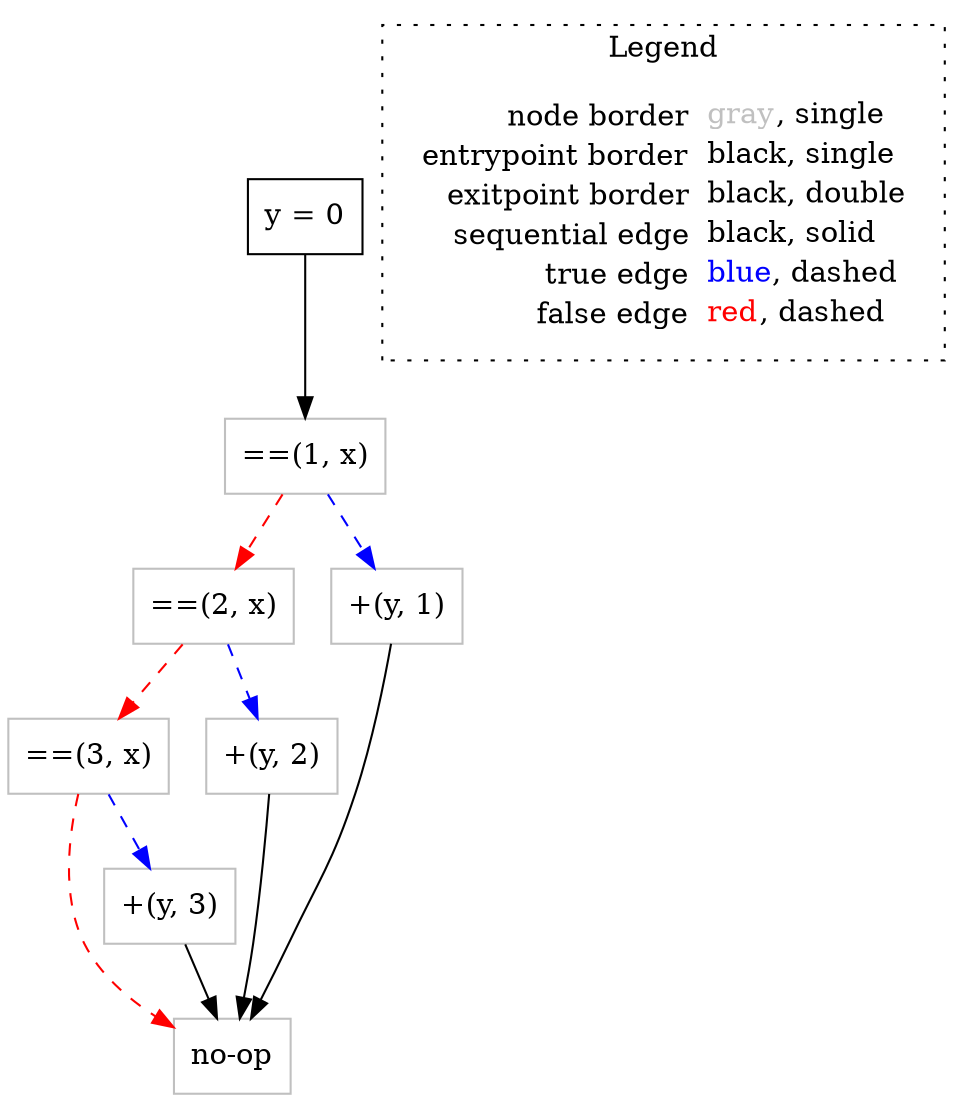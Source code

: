 digraph {
	"node0" [shape="rect",color="black",label=<y = 0>];
	"node1" [shape="rect",color="gray",label=<==(2, x)>];
	"node2" [shape="rect",color="gray",label=<==(3, x)>];
	"node3" [shape="rect",color="gray",label=<no-op>];
	"node4" [shape="rect",color="gray",label=<+(y, 1)>];
	"node5" [shape="rect",color="gray",label=<+(y, 3)>];
	"node6" [shape="rect",color="gray",label=<+(y, 2)>];
	"node7" [shape="rect",color="gray",label=<==(1, x)>];
	"node0" -> "node7" [color="black"];
	"node1" -> "node2" [color="red",style="dashed"];
	"node1" -> "node6" [color="blue",style="dashed"];
	"node2" -> "node3" [color="red",style="dashed"];
	"node2" -> "node5" [color="blue",style="dashed"];
	"node4" -> "node3" [color="black"];
	"node5" -> "node3" [color="black"];
	"node6" -> "node3" [color="black"];
	"node7" -> "node1" [color="red",style="dashed"];
	"node7" -> "node4" [color="blue",style="dashed"];
subgraph cluster_legend {
	label="Legend";
	style=dotted;
	node [shape=plaintext];
	"legend" [label=<<table border="0" cellpadding="2" cellspacing="0" cellborder="0"><tr><td align="right">node border&nbsp;</td><td align="left"><font color="gray">gray</font>, single</td></tr><tr><td align="right">entrypoint border&nbsp;</td><td align="left"><font color="black">black</font>, single</td></tr><tr><td align="right">exitpoint border&nbsp;</td><td align="left"><font color="black">black</font>, double</td></tr><tr><td align="right">sequential edge&nbsp;</td><td align="left"><font color="black">black</font>, solid</td></tr><tr><td align="right">true edge&nbsp;</td><td align="left"><font color="blue">blue</font>, dashed</td></tr><tr><td align="right">false edge&nbsp;</td><td align="left"><font color="red">red</font>, dashed</td></tr></table>>];
}

}
